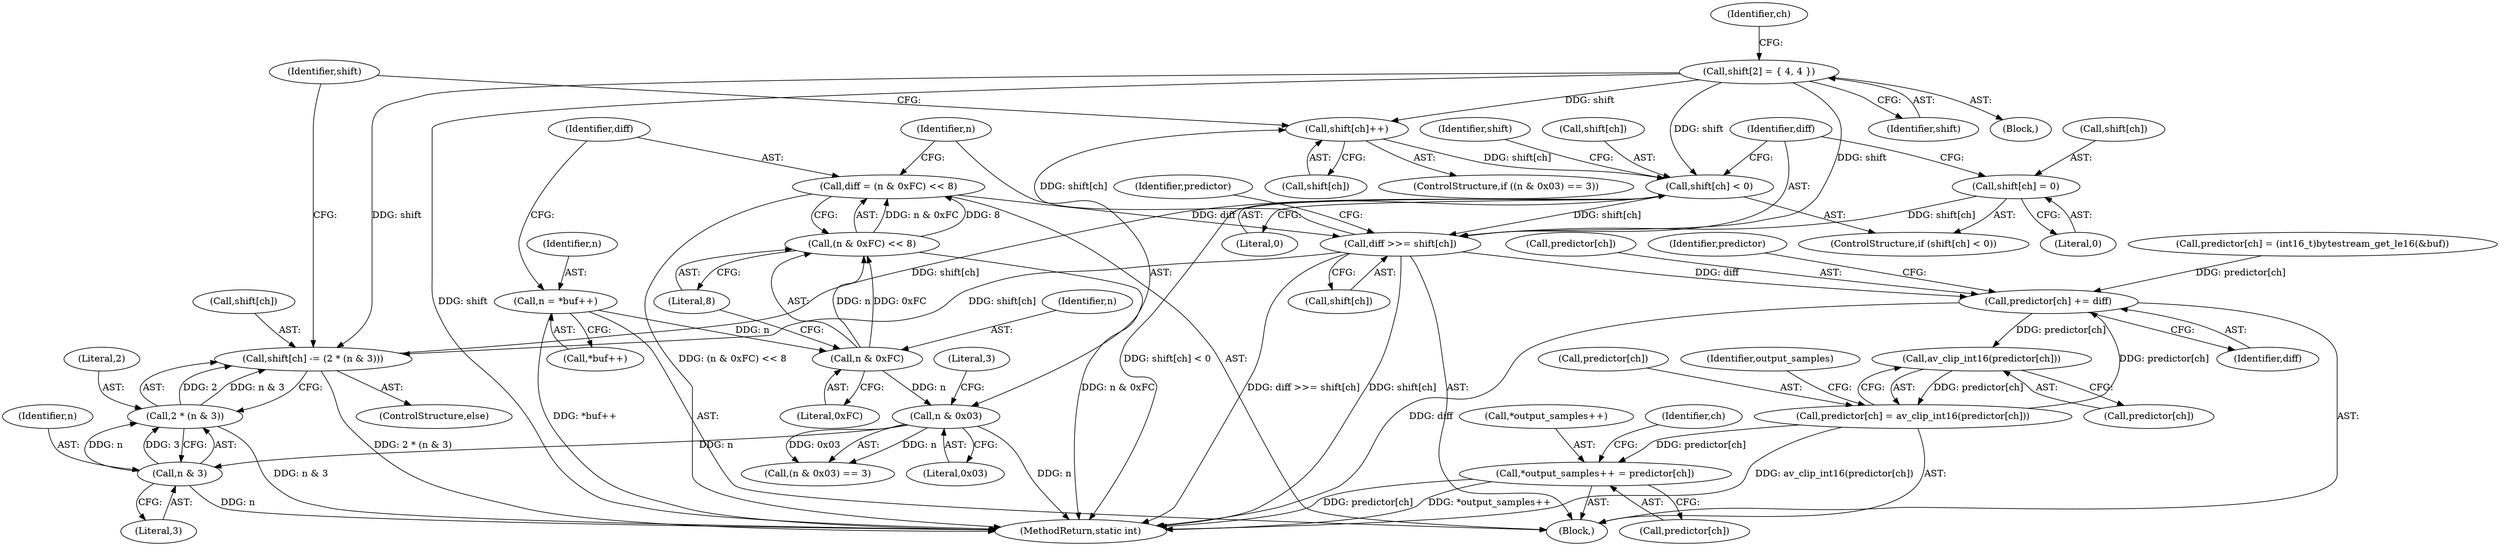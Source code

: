 digraph "0_libav_ce7aee9b733134649a6ce2fa743e51733f33e67e@array" {
"1000460" [label="(Call,shift[ch]++)"];
"1000410" [label="(Call,shift[2] = { 4, 4 })"];
"1000485" [label="(Call,diff >>= shift[ch])"];
"1000447" [label="(Call,diff = (n & 0xFC) << 8)"];
"1000449" [label="(Call,(n & 0xFC) << 8)"];
"1000450" [label="(Call,n & 0xFC)"];
"1000441" [label="(Call,n = *buf++)"];
"1000475" [label="(Call,shift[ch] < 0)"];
"1000460" [label="(Call,shift[ch]++)"];
"1000465" [label="(Call,shift[ch] -= (2 * (n & 3)))"];
"1000469" [label="(Call,2 * (n & 3))"];
"1000471" [label="(Call,n & 3)"];
"1000456" [label="(Call,n & 0x03)"];
"1000480" [label="(Call,shift[ch] = 0)"];
"1000490" [label="(Call,predictor[ch] += diff)"];
"1000499" [label="(Call,av_clip_int16(predictor[ch]))"];
"1000495" [label="(Call,predictor[ch] = av_clip_int16(predictor[ch]))"];
"1000503" [label="(Call,*output_samples++ = predictor[ch])"];
"1000496" [label="(Call,predictor[ch])"];
"1000456" [label="(Call,n & 0x03)"];
"1000494" [label="(Identifier,diff)"];
"1000497" [label="(Identifier,predictor)"];
"1000479" [label="(Literal,0)"];
"1000482" [label="(Identifier,shift)"];
"1000466" [label="(Call,shift[ch])"];
"1000453" [label="(Literal,8)"];
"1000471" [label="(Call,n & 3)"];
"1000439" [label="(Block,)"];
"1000443" [label="(Call,*buf++)"];
"1000476" [label="(Call,shift[ch])"];
"1000507" [label="(Call,predictor[ch])"];
"1000690" [label="(MethodReturn,static int)"];
"1000455" [label="(Call,(n & 0x03) == 3)"];
"1000504" [label="(Call,*output_samples++)"];
"1000477" [label="(Identifier,shift)"];
"1000486" [label="(Identifier,diff)"];
"1000410" [label="(Call,shift[2] = { 4, 4 })"];
"1000454" [label="(ControlStructure,if ((n & 0x03) == 3))"];
"1000461" [label="(Call,shift[ch])"];
"1000465" [label="(Call,shift[ch] -= (2 * (n & 3)))"];
"1000464" [label="(ControlStructure,else)"];
"1000469" [label="(Call,2 * (n & 3))"];
"1000447" [label="(Call,diff = (n & 0xFC) << 8)"];
"1000449" [label="(Call,(n & 0xFC) << 8)"];
"1000475" [label="(Call,shift[ch] < 0)"];
"1000451" [label="(Identifier,n)"];
"1000506" [label="(Identifier,output_samples)"];
"1000511" [label="(Identifier,ch)"];
"1000480" [label="(Call,shift[ch] = 0)"];
"1000500" [label="(Call,predictor[ch])"];
"1000411" [label="(Identifier,shift)"];
"1000487" [label="(Call,shift[ch])"];
"1000408" [label="(Block,)"];
"1000495" [label="(Call,predictor[ch] = av_clip_int16(predictor[ch]))"];
"1000457" [label="(Identifier,n)"];
"1000441" [label="(Call,n = *buf++)"];
"1000459" [label="(Literal,3)"];
"1000485" [label="(Call,diff >>= shift[ch])"];
"1000450" [label="(Call,n & 0xFC)"];
"1000492" [label="(Identifier,predictor)"];
"1000470" [label="(Literal,2)"];
"1000481" [label="(Call,shift[ch])"];
"1000499" [label="(Call,av_clip_int16(predictor[ch]))"];
"1000448" [label="(Identifier,diff)"];
"1000442" [label="(Identifier,n)"];
"1000472" [label="(Identifier,n)"];
"1000458" [label="(Literal,0x03)"];
"1000414" [label="(Identifier,ch)"];
"1000423" [label="(Call,predictor[ch] = (int16_t)bytestream_get_le16(&buf))"];
"1000491" [label="(Call,predictor[ch])"];
"1000484" [label="(Literal,0)"];
"1000460" [label="(Call,shift[ch]++)"];
"1000473" [label="(Literal,3)"];
"1000503" [label="(Call,*output_samples++ = predictor[ch])"];
"1000474" [label="(ControlStructure,if (shift[ch] < 0))"];
"1000490" [label="(Call,predictor[ch] += diff)"];
"1000452" [label="(Literal,0xFC)"];
"1000460" -> "1000454"  [label="AST: "];
"1000460" -> "1000461"  [label="CFG: "];
"1000461" -> "1000460"  [label="AST: "];
"1000477" -> "1000460"  [label="CFG: "];
"1000410" -> "1000460"  [label="DDG: shift"];
"1000485" -> "1000460"  [label="DDG: shift[ch]"];
"1000460" -> "1000475"  [label="DDG: shift[ch]"];
"1000410" -> "1000408"  [label="AST: "];
"1000410" -> "1000411"  [label="CFG: "];
"1000411" -> "1000410"  [label="AST: "];
"1000414" -> "1000410"  [label="CFG: "];
"1000410" -> "1000690"  [label="DDG: shift"];
"1000410" -> "1000465"  [label="DDG: shift"];
"1000410" -> "1000475"  [label="DDG: shift"];
"1000410" -> "1000485"  [label="DDG: shift"];
"1000485" -> "1000439"  [label="AST: "];
"1000485" -> "1000487"  [label="CFG: "];
"1000486" -> "1000485"  [label="AST: "];
"1000487" -> "1000485"  [label="AST: "];
"1000492" -> "1000485"  [label="CFG: "];
"1000485" -> "1000690"  [label="DDG: shift[ch]"];
"1000485" -> "1000690"  [label="DDG: diff >>= shift[ch]"];
"1000485" -> "1000465"  [label="DDG: shift[ch]"];
"1000447" -> "1000485"  [label="DDG: diff"];
"1000475" -> "1000485"  [label="DDG: shift[ch]"];
"1000480" -> "1000485"  [label="DDG: shift[ch]"];
"1000485" -> "1000490"  [label="DDG: diff"];
"1000447" -> "1000439"  [label="AST: "];
"1000447" -> "1000449"  [label="CFG: "];
"1000448" -> "1000447"  [label="AST: "];
"1000449" -> "1000447"  [label="AST: "];
"1000457" -> "1000447"  [label="CFG: "];
"1000447" -> "1000690"  [label="DDG: (n & 0xFC) << 8"];
"1000449" -> "1000447"  [label="DDG: n & 0xFC"];
"1000449" -> "1000447"  [label="DDG: 8"];
"1000449" -> "1000453"  [label="CFG: "];
"1000450" -> "1000449"  [label="AST: "];
"1000453" -> "1000449"  [label="AST: "];
"1000449" -> "1000690"  [label="DDG: n & 0xFC"];
"1000450" -> "1000449"  [label="DDG: n"];
"1000450" -> "1000449"  [label="DDG: 0xFC"];
"1000450" -> "1000452"  [label="CFG: "];
"1000451" -> "1000450"  [label="AST: "];
"1000452" -> "1000450"  [label="AST: "];
"1000453" -> "1000450"  [label="CFG: "];
"1000441" -> "1000450"  [label="DDG: n"];
"1000450" -> "1000456"  [label="DDG: n"];
"1000441" -> "1000439"  [label="AST: "];
"1000441" -> "1000443"  [label="CFG: "];
"1000442" -> "1000441"  [label="AST: "];
"1000443" -> "1000441"  [label="AST: "];
"1000448" -> "1000441"  [label="CFG: "];
"1000441" -> "1000690"  [label="DDG: *buf++"];
"1000475" -> "1000474"  [label="AST: "];
"1000475" -> "1000479"  [label="CFG: "];
"1000476" -> "1000475"  [label="AST: "];
"1000479" -> "1000475"  [label="AST: "];
"1000482" -> "1000475"  [label="CFG: "];
"1000486" -> "1000475"  [label="CFG: "];
"1000475" -> "1000690"  [label="DDG: shift[ch] < 0"];
"1000465" -> "1000475"  [label="DDG: shift[ch]"];
"1000465" -> "1000464"  [label="AST: "];
"1000465" -> "1000469"  [label="CFG: "];
"1000466" -> "1000465"  [label="AST: "];
"1000469" -> "1000465"  [label="AST: "];
"1000477" -> "1000465"  [label="CFG: "];
"1000465" -> "1000690"  [label="DDG: 2 * (n & 3)"];
"1000469" -> "1000465"  [label="DDG: 2"];
"1000469" -> "1000465"  [label="DDG: n & 3"];
"1000469" -> "1000471"  [label="CFG: "];
"1000470" -> "1000469"  [label="AST: "];
"1000471" -> "1000469"  [label="AST: "];
"1000469" -> "1000690"  [label="DDG: n & 3"];
"1000471" -> "1000469"  [label="DDG: n"];
"1000471" -> "1000469"  [label="DDG: 3"];
"1000471" -> "1000473"  [label="CFG: "];
"1000472" -> "1000471"  [label="AST: "];
"1000473" -> "1000471"  [label="AST: "];
"1000471" -> "1000690"  [label="DDG: n"];
"1000456" -> "1000471"  [label="DDG: n"];
"1000456" -> "1000455"  [label="AST: "];
"1000456" -> "1000458"  [label="CFG: "];
"1000457" -> "1000456"  [label="AST: "];
"1000458" -> "1000456"  [label="AST: "];
"1000459" -> "1000456"  [label="CFG: "];
"1000456" -> "1000690"  [label="DDG: n"];
"1000456" -> "1000455"  [label="DDG: n"];
"1000456" -> "1000455"  [label="DDG: 0x03"];
"1000480" -> "1000474"  [label="AST: "];
"1000480" -> "1000484"  [label="CFG: "];
"1000481" -> "1000480"  [label="AST: "];
"1000484" -> "1000480"  [label="AST: "];
"1000486" -> "1000480"  [label="CFG: "];
"1000490" -> "1000439"  [label="AST: "];
"1000490" -> "1000494"  [label="CFG: "];
"1000491" -> "1000490"  [label="AST: "];
"1000494" -> "1000490"  [label="AST: "];
"1000497" -> "1000490"  [label="CFG: "];
"1000490" -> "1000690"  [label="DDG: diff"];
"1000423" -> "1000490"  [label="DDG: predictor[ch]"];
"1000495" -> "1000490"  [label="DDG: predictor[ch]"];
"1000490" -> "1000499"  [label="DDG: predictor[ch]"];
"1000499" -> "1000495"  [label="AST: "];
"1000499" -> "1000500"  [label="CFG: "];
"1000500" -> "1000499"  [label="AST: "];
"1000495" -> "1000499"  [label="CFG: "];
"1000499" -> "1000495"  [label="DDG: predictor[ch]"];
"1000495" -> "1000439"  [label="AST: "];
"1000496" -> "1000495"  [label="AST: "];
"1000506" -> "1000495"  [label="CFG: "];
"1000495" -> "1000690"  [label="DDG: av_clip_int16(predictor[ch])"];
"1000495" -> "1000503"  [label="DDG: predictor[ch]"];
"1000503" -> "1000439"  [label="AST: "];
"1000503" -> "1000507"  [label="CFG: "];
"1000504" -> "1000503"  [label="AST: "];
"1000507" -> "1000503"  [label="AST: "];
"1000511" -> "1000503"  [label="CFG: "];
"1000503" -> "1000690"  [label="DDG: predictor[ch]"];
"1000503" -> "1000690"  [label="DDG: *output_samples++"];
}
